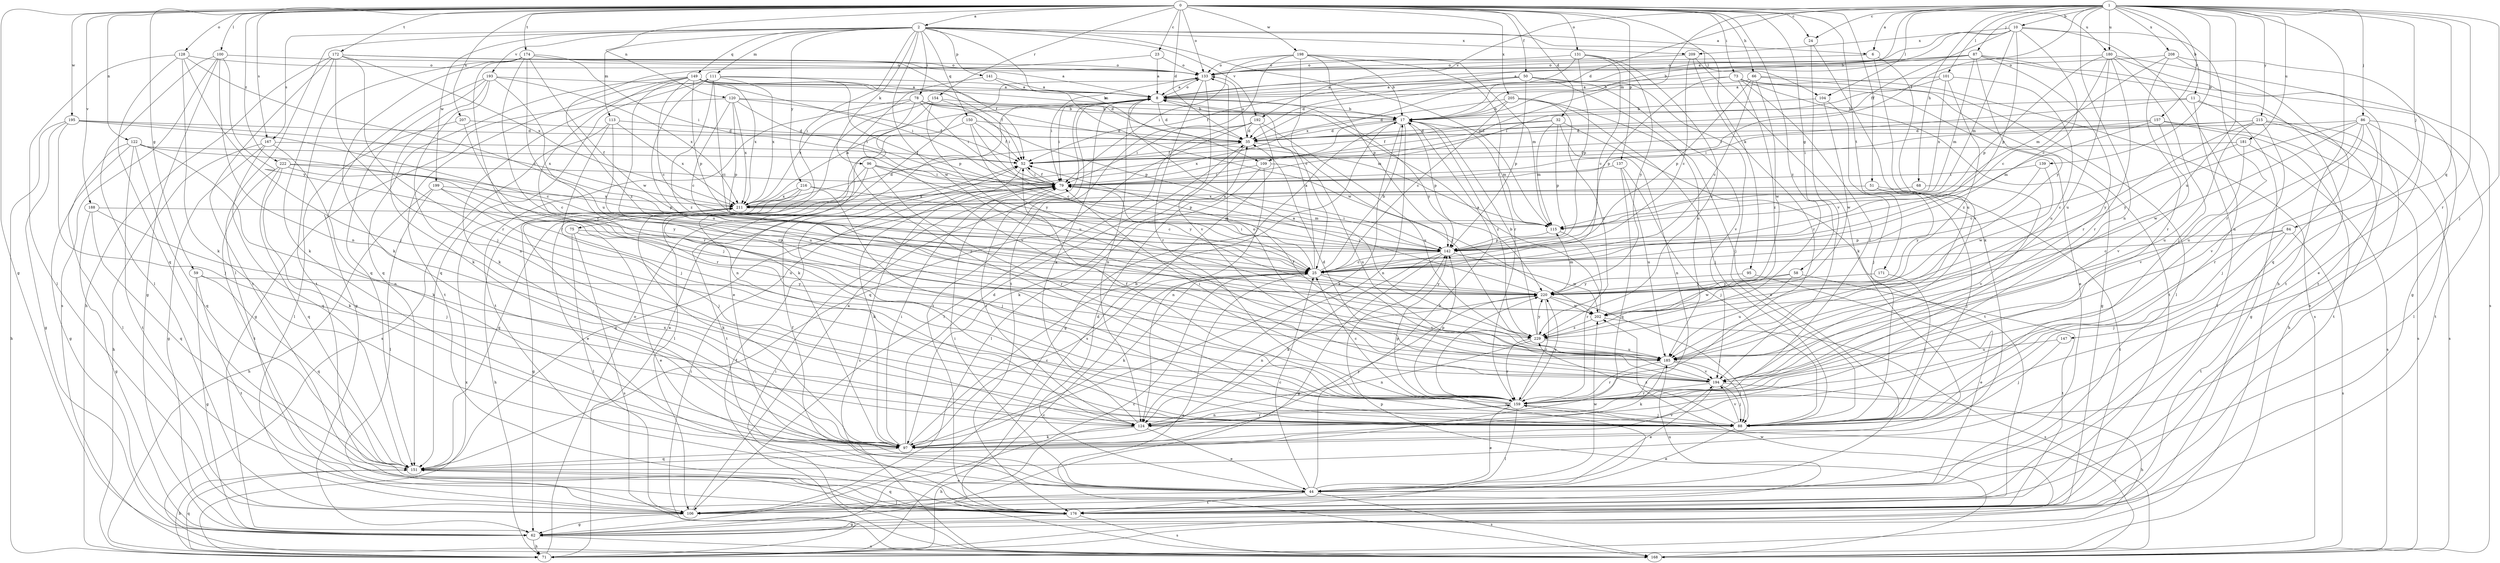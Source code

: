 strict digraph  {
0;
1;
2;
6;
8;
10;
11;
17;
23;
24;
25;
32;
35;
44;
50;
51;
52;
58;
59;
62;
66;
68;
71;
73;
75;
78;
79;
84;
86;
87;
88;
95;
96;
97;
100;
101;
104;
106;
109;
111;
113;
115;
120;
122;
124;
128;
131;
133;
137;
139;
141;
142;
147;
149;
150;
151;
154;
157;
159;
167;
168;
171;
172;
174;
176;
180;
181;
185;
188;
192;
193;
194;
195;
198;
199;
202;
205;
207;
208;
209;
211;
215;
216;
220;
222;
229;
0 -> 2  [label=a];
0 -> 23  [label=c];
0 -> 24  [label=c];
0 -> 32  [label=d];
0 -> 35  [label=d];
0 -> 50  [label=f];
0 -> 51  [label=f];
0 -> 58  [label=g];
0 -> 59  [label=g];
0 -> 62  [label=g];
0 -> 66  [label=h];
0 -> 73  [label=i];
0 -> 95  [label=k];
0 -> 100  [label=l];
0 -> 120  [label=n];
0 -> 122  [label=n];
0 -> 128  [label=o];
0 -> 131  [label=o];
0 -> 133  [label=o];
0 -> 137  [label=p];
0 -> 154  [label=r];
0 -> 167  [label=s];
0 -> 171  [label=t];
0 -> 172  [label=t];
0 -> 174  [label=t];
0 -> 180  [label=u];
0 -> 188  [label=v];
0 -> 195  [label=w];
0 -> 198  [label=w];
0 -> 205  [label=x];
0 -> 207  [label=x];
0 -> 222  [label=z];
0 -> 229  [label=z];
1 -> 6  [label=a];
1 -> 10  [label=b];
1 -> 11  [label=b];
1 -> 17  [label=b];
1 -> 24  [label=c];
1 -> 35  [label=d];
1 -> 52  [label=f];
1 -> 68  [label=h];
1 -> 71  [label=h];
1 -> 84  [label=j];
1 -> 86  [label=j];
1 -> 87  [label=j];
1 -> 88  [label=j];
1 -> 101  [label=l];
1 -> 104  [label=l];
1 -> 109  [label=m];
1 -> 124  [label=n];
1 -> 139  [label=p];
1 -> 147  [label=q];
1 -> 157  [label=r];
1 -> 159  [label=r];
1 -> 180  [label=u];
1 -> 181  [label=u];
1 -> 185  [label=u];
1 -> 192  [label=v];
1 -> 208  [label=x];
1 -> 215  [label=y];
2 -> 6  [label=a];
2 -> 75  [label=i];
2 -> 78  [label=i];
2 -> 96  [label=k];
2 -> 104  [label=l];
2 -> 106  [label=l];
2 -> 109  [label=m];
2 -> 111  [label=m];
2 -> 113  [label=m];
2 -> 115  [label=m];
2 -> 141  [label=p];
2 -> 149  [label=q];
2 -> 150  [label=q];
2 -> 167  [label=s];
2 -> 192  [label=v];
2 -> 193  [label=v];
2 -> 199  [label=w];
2 -> 202  [label=w];
2 -> 209  [label=x];
2 -> 216  [label=y];
6 -> 133  [label=o];
6 -> 185  [label=u];
6 -> 194  [label=v];
8 -> 17  [label=b];
8 -> 35  [label=d];
8 -> 79  [label=i];
8 -> 124  [label=n];
8 -> 133  [label=o];
8 -> 176  [label=t];
8 -> 220  [label=y];
10 -> 8  [label=a];
10 -> 17  [label=b];
10 -> 25  [label=c];
10 -> 52  [label=f];
10 -> 115  [label=m];
10 -> 124  [label=n];
10 -> 142  [label=p];
10 -> 159  [label=r];
10 -> 209  [label=x];
11 -> 17  [label=b];
11 -> 62  [label=g];
11 -> 71  [label=h];
11 -> 79  [label=i];
11 -> 106  [label=l];
17 -> 35  [label=d];
17 -> 62  [label=g];
17 -> 97  [label=k];
17 -> 115  [label=m];
17 -> 124  [label=n];
17 -> 142  [label=p];
17 -> 211  [label=x];
17 -> 229  [label=z];
23 -> 8  [label=a];
23 -> 133  [label=o];
23 -> 229  [label=z];
24 -> 97  [label=k];
24 -> 194  [label=v];
25 -> 8  [label=a];
25 -> 17  [label=b];
25 -> 79  [label=i];
25 -> 97  [label=k];
25 -> 168  [label=s];
25 -> 194  [label=v];
25 -> 220  [label=y];
32 -> 35  [label=d];
32 -> 52  [label=f];
32 -> 115  [label=m];
32 -> 124  [label=n];
32 -> 142  [label=p];
32 -> 176  [label=t];
35 -> 52  [label=f];
35 -> 97  [label=k];
35 -> 133  [label=o];
35 -> 229  [label=z];
44 -> 17  [label=b];
44 -> 25  [label=c];
44 -> 35  [label=d];
44 -> 52  [label=f];
44 -> 79  [label=i];
44 -> 106  [label=l];
44 -> 168  [label=s];
44 -> 176  [label=t];
44 -> 202  [label=w];
50 -> 8  [label=a];
50 -> 35  [label=d];
50 -> 52  [label=f];
50 -> 88  [label=j];
50 -> 142  [label=p];
50 -> 185  [label=u];
50 -> 194  [label=v];
51 -> 88  [label=j];
51 -> 176  [label=t];
51 -> 211  [label=x];
51 -> 220  [label=y];
52 -> 79  [label=i];
52 -> 168  [label=s];
58 -> 176  [label=t];
58 -> 185  [label=u];
58 -> 202  [label=w];
58 -> 220  [label=y];
59 -> 62  [label=g];
59 -> 151  [label=q];
59 -> 176  [label=t];
59 -> 220  [label=y];
62 -> 25  [label=c];
62 -> 71  [label=h];
62 -> 168  [label=s];
66 -> 8  [label=a];
66 -> 25  [label=c];
66 -> 106  [label=l];
66 -> 142  [label=p];
66 -> 168  [label=s];
66 -> 202  [label=w];
68 -> 194  [label=v];
68 -> 211  [label=x];
71 -> 8  [label=a];
71 -> 25  [label=c];
71 -> 79  [label=i];
71 -> 133  [label=o];
71 -> 151  [label=q];
71 -> 202  [label=w];
71 -> 211  [label=x];
73 -> 8  [label=a];
73 -> 44  [label=e];
73 -> 62  [label=g];
73 -> 142  [label=p];
73 -> 159  [label=r];
73 -> 176  [label=t];
73 -> 229  [label=z];
75 -> 44  [label=e];
75 -> 106  [label=l];
75 -> 142  [label=p];
75 -> 168  [label=s];
78 -> 17  [label=b];
78 -> 79  [label=i];
78 -> 115  [label=m];
78 -> 142  [label=p];
78 -> 176  [label=t];
78 -> 194  [label=v];
78 -> 211  [label=x];
79 -> 52  [label=f];
79 -> 97  [label=k];
79 -> 151  [label=q];
79 -> 211  [label=x];
84 -> 25  [label=c];
84 -> 88  [label=j];
84 -> 142  [label=p];
84 -> 168  [label=s];
84 -> 176  [label=t];
86 -> 35  [label=d];
86 -> 106  [label=l];
86 -> 159  [label=r];
86 -> 176  [label=t];
86 -> 185  [label=u];
86 -> 194  [label=v];
86 -> 202  [label=w];
86 -> 220  [label=y];
87 -> 8  [label=a];
87 -> 17  [label=b];
87 -> 62  [label=g];
87 -> 115  [label=m];
87 -> 133  [label=o];
87 -> 159  [label=r];
87 -> 176  [label=t];
87 -> 220  [label=y];
88 -> 44  [label=e];
88 -> 142  [label=p];
88 -> 194  [label=v];
88 -> 229  [label=z];
95 -> 44  [label=e];
95 -> 220  [label=y];
96 -> 79  [label=i];
96 -> 106  [label=l];
96 -> 142  [label=p];
96 -> 159  [label=r];
96 -> 176  [label=t];
96 -> 220  [label=y];
97 -> 17  [label=b];
97 -> 25  [label=c];
97 -> 35  [label=d];
97 -> 79  [label=i];
97 -> 151  [label=q];
97 -> 194  [label=v];
97 -> 211  [label=x];
97 -> 220  [label=y];
100 -> 62  [label=g];
100 -> 106  [label=l];
100 -> 124  [label=n];
100 -> 133  [label=o];
100 -> 168  [label=s];
100 -> 220  [label=y];
101 -> 8  [label=a];
101 -> 79  [label=i];
101 -> 185  [label=u];
101 -> 211  [label=x];
101 -> 229  [label=z];
104 -> 17  [label=b];
104 -> 88  [label=j];
104 -> 202  [label=w];
106 -> 8  [label=a];
106 -> 62  [label=g];
106 -> 185  [label=u];
109 -> 79  [label=i];
109 -> 106  [label=l];
109 -> 124  [label=n];
109 -> 185  [label=u];
111 -> 8  [label=a];
111 -> 25  [label=c];
111 -> 97  [label=k];
111 -> 142  [label=p];
111 -> 151  [label=q];
111 -> 185  [label=u];
111 -> 211  [label=x];
111 -> 229  [label=z];
113 -> 35  [label=d];
113 -> 88  [label=j];
113 -> 168  [label=s];
113 -> 185  [label=u];
113 -> 211  [label=x];
115 -> 142  [label=p];
115 -> 159  [label=r];
120 -> 17  [label=b];
120 -> 25  [label=c];
120 -> 52  [label=f];
120 -> 62  [label=g];
120 -> 79  [label=i];
120 -> 142  [label=p];
120 -> 211  [label=x];
122 -> 25  [label=c];
122 -> 52  [label=f];
122 -> 62  [label=g];
122 -> 106  [label=l];
122 -> 124  [label=n];
122 -> 151  [label=q];
122 -> 176  [label=t];
124 -> 8  [label=a];
124 -> 44  [label=e];
124 -> 71  [label=h];
124 -> 79  [label=i];
124 -> 97  [label=k];
124 -> 159  [label=r];
128 -> 25  [label=c];
128 -> 88  [label=j];
128 -> 97  [label=k];
128 -> 106  [label=l];
128 -> 133  [label=o];
128 -> 151  [label=q];
131 -> 25  [label=c];
131 -> 133  [label=o];
131 -> 142  [label=p];
131 -> 211  [label=x];
131 -> 220  [label=y];
131 -> 229  [label=z];
133 -> 8  [label=a];
133 -> 79  [label=i];
133 -> 159  [label=r];
133 -> 194  [label=v];
137 -> 79  [label=i];
137 -> 88  [label=j];
137 -> 151  [label=q];
137 -> 185  [label=u];
139 -> 25  [label=c];
139 -> 79  [label=i];
139 -> 202  [label=w];
141 -> 8  [label=a];
141 -> 88  [label=j];
141 -> 202  [label=w];
142 -> 25  [label=c];
142 -> 62  [label=g];
142 -> 79  [label=i];
142 -> 97  [label=k];
142 -> 202  [label=w];
147 -> 88  [label=j];
147 -> 185  [label=u];
149 -> 8  [label=a];
149 -> 17  [label=b];
149 -> 25  [label=c];
149 -> 35  [label=d];
149 -> 52  [label=f];
149 -> 79  [label=i];
149 -> 88  [label=j];
149 -> 142  [label=p];
149 -> 151  [label=q];
149 -> 159  [label=r];
149 -> 176  [label=t];
149 -> 211  [label=x];
150 -> 25  [label=c];
150 -> 35  [label=d];
150 -> 52  [label=f];
150 -> 124  [label=n];
150 -> 220  [label=y];
151 -> 44  [label=e];
151 -> 71  [label=h];
154 -> 17  [label=b];
154 -> 44  [label=e];
154 -> 79  [label=i];
154 -> 97  [label=k];
154 -> 185  [label=u];
157 -> 35  [label=d];
157 -> 79  [label=i];
157 -> 115  [label=m];
157 -> 168  [label=s];
157 -> 176  [label=t];
157 -> 194  [label=v];
159 -> 25  [label=c];
159 -> 44  [label=e];
159 -> 52  [label=f];
159 -> 88  [label=j];
159 -> 106  [label=l];
159 -> 124  [label=n];
159 -> 142  [label=p];
159 -> 220  [label=y];
167 -> 52  [label=f];
167 -> 62  [label=g];
167 -> 71  [label=h];
167 -> 97  [label=k];
167 -> 151  [label=q];
168 -> 52  [label=f];
168 -> 79  [label=i];
168 -> 142  [label=p];
168 -> 159  [label=r];
171 -> 88  [label=j];
171 -> 220  [label=y];
172 -> 52  [label=f];
172 -> 71  [label=h];
172 -> 88  [label=j];
172 -> 97  [label=k];
172 -> 133  [label=o];
172 -> 159  [label=r];
172 -> 176  [label=t];
172 -> 211  [label=x];
174 -> 8  [label=a];
174 -> 79  [label=i];
174 -> 97  [label=k];
174 -> 133  [label=o];
174 -> 159  [label=r];
174 -> 176  [label=t];
174 -> 185  [label=u];
174 -> 194  [label=v];
174 -> 202  [label=w];
176 -> 62  [label=g];
176 -> 151  [label=q];
176 -> 168  [label=s];
176 -> 220  [label=y];
180 -> 25  [label=c];
180 -> 88  [label=j];
180 -> 133  [label=o];
180 -> 142  [label=p];
180 -> 159  [label=r];
180 -> 168  [label=s];
180 -> 176  [label=t];
180 -> 185  [label=u];
181 -> 25  [label=c];
181 -> 52  [label=f];
181 -> 168  [label=s];
181 -> 194  [label=v];
185 -> 52  [label=f];
185 -> 88  [label=j];
185 -> 97  [label=k];
185 -> 159  [label=r];
185 -> 194  [label=v];
188 -> 62  [label=g];
188 -> 88  [label=j];
188 -> 115  [label=m];
188 -> 151  [label=q];
192 -> 35  [label=d];
192 -> 79  [label=i];
192 -> 106  [label=l];
192 -> 151  [label=q];
192 -> 168  [label=s];
192 -> 185  [label=u];
193 -> 8  [label=a];
193 -> 62  [label=g];
193 -> 97  [label=k];
193 -> 124  [label=n];
193 -> 151  [label=q];
193 -> 159  [label=r];
193 -> 211  [label=x];
194 -> 35  [label=d];
194 -> 44  [label=e];
194 -> 71  [label=h];
194 -> 79  [label=i];
194 -> 88  [label=j];
194 -> 133  [label=o];
194 -> 159  [label=r];
195 -> 25  [label=c];
195 -> 35  [label=d];
195 -> 62  [label=g];
195 -> 71  [label=h];
195 -> 88  [label=j];
195 -> 211  [label=x];
198 -> 17  [label=b];
198 -> 25  [label=c];
198 -> 79  [label=i];
198 -> 115  [label=m];
198 -> 133  [label=o];
198 -> 142  [label=p];
198 -> 159  [label=r];
198 -> 176  [label=t];
199 -> 71  [label=h];
199 -> 88  [label=j];
199 -> 106  [label=l];
199 -> 185  [label=u];
199 -> 211  [label=x];
202 -> 8  [label=a];
202 -> 168  [label=s];
202 -> 229  [label=z];
205 -> 17  [label=b];
205 -> 25  [label=c];
205 -> 35  [label=d];
205 -> 44  [label=e];
205 -> 88  [label=j];
205 -> 229  [label=z];
207 -> 35  [label=d];
207 -> 106  [label=l];
207 -> 159  [label=r];
208 -> 44  [label=e];
208 -> 115  [label=m];
208 -> 133  [label=o];
208 -> 151  [label=q];
208 -> 159  [label=r];
209 -> 25  [label=c];
209 -> 97  [label=k];
209 -> 133  [label=o];
209 -> 159  [label=r];
211 -> 8  [label=a];
211 -> 35  [label=d];
211 -> 62  [label=g];
211 -> 71  [label=h];
211 -> 97  [label=k];
211 -> 115  [label=m];
215 -> 35  [label=d];
215 -> 44  [label=e];
215 -> 79  [label=i];
215 -> 88  [label=j];
215 -> 168  [label=s];
215 -> 185  [label=u];
215 -> 220  [label=y];
216 -> 25  [label=c];
216 -> 44  [label=e];
216 -> 88  [label=j];
216 -> 151  [label=q];
216 -> 211  [label=x];
220 -> 79  [label=i];
220 -> 88  [label=j];
220 -> 115  [label=m];
220 -> 124  [label=n];
220 -> 159  [label=r];
220 -> 202  [label=w];
222 -> 79  [label=i];
222 -> 97  [label=k];
222 -> 142  [label=p];
222 -> 151  [label=q];
222 -> 176  [label=t];
222 -> 220  [label=y];
229 -> 8  [label=a];
229 -> 17  [label=b];
229 -> 124  [label=n];
229 -> 159  [label=r];
229 -> 185  [label=u];
229 -> 220  [label=y];
}
